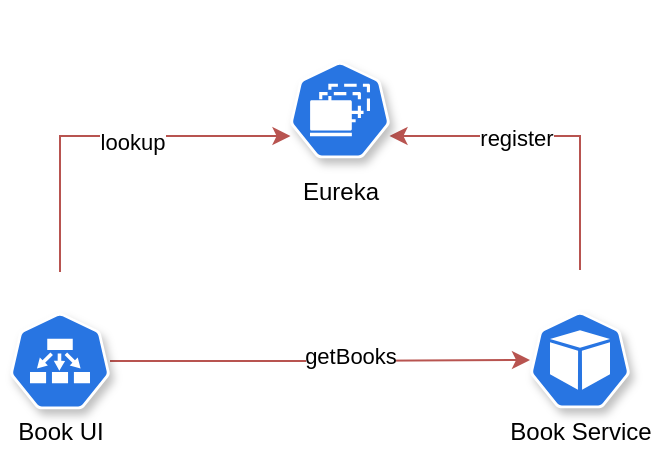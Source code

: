 <mxfile version="14.2.9" type="device"><diagram id="9ueXhn_LpcPxId2sZ9xX" name="Page-1"><mxGraphModel dx="1422" dy="762" grid="1" gridSize="10" guides="1" tooltips="1" connect="1" arrows="1" fold="1" page="1" pageScale="1" pageWidth="850" pageHeight="1100" math="0" shadow="0"><root><mxCell id="0"/><mxCell id="1" parent="0"/><mxCell id="5dMGo-wxAUMv-TppQWhl-3" style="edgeStyle=orthogonalEdgeStyle;rounded=0;orthogonalLoop=1;jettySize=auto;html=1;entryX=0.995;entryY=0.63;entryDx=0;entryDy=0;entryPerimeter=0;fillColor=#f8cecc;strokeColor=#b85450;" edge="1" parent="1" source="5dMGo-wxAUMv-TppQWhl-1" target="5dMGo-wxAUMv-TppQWhl-2"><mxGeometry relative="1" as="geometry"><Array as="points"><mxPoint x="545" y="103"/></Array></mxGeometry></mxCell><mxCell id="5dMGo-wxAUMv-TppQWhl-4" value="register" style="edgeLabel;html=1;align=center;verticalAlign=middle;resizable=0;points=[];" vertex="1" connectable="0" parent="5dMGo-wxAUMv-TppQWhl-3"><mxGeometry x="0.218" y="1" relative="1" as="geometry"><mxPoint as="offset"/></mxGeometry></mxCell><mxCell id="5dMGo-wxAUMv-TppQWhl-1" value="Book Service" style="html=1;dashed=0;whitespace=wrap;fillColor=#2875E2;strokeColor=#ffffff;points=[[0.005,0.63,0],[0.1,0.2,0],[0.9,0.2,0],[0.5,0,0],[0.995,0.63,0],[0.72,0.99,0],[0.5,1,0],[0.28,0.99,0]];shape=mxgraph.kubernetes.icon;prIcon=pod;verticalAlign=bottom;shadow=1;" vertex="1" parent="1"><mxGeometry x="520" y="170" width="50" height="90" as="geometry"/></mxCell><mxCell id="5dMGo-wxAUMv-TppQWhl-2" value="Eureka" style="html=1;dashed=0;whitespace=wrap;fillColor=#2875E2;strokeColor=#ffffff;points=[[0.005,0.63,0],[0.1,0.2,0],[0.9,0.2,0],[0.5,0,0],[0.995,0.63,0],[0.72,0.99,0],[0.5,1,0],[0.28,0.99,0]];shape=mxgraph.kubernetes.icon;prIcon=ds;verticalAlign=bottom;shadow=1;" vertex="1" parent="1"><mxGeometry x="400" y="40" width="50" height="100" as="geometry"/></mxCell><mxCell id="5dMGo-wxAUMv-TppQWhl-6" style="edgeStyle=orthogonalEdgeStyle;rounded=0;orthogonalLoop=1;jettySize=auto;html=1;entryX=0.005;entryY=0.63;entryDx=0;entryDy=0;entryPerimeter=0;fillColor=#f8cecc;strokeColor=#b85450;" edge="1" parent="1" source="5dMGo-wxAUMv-TppQWhl-5" target="5dMGo-wxAUMv-TppQWhl-2"><mxGeometry relative="1" as="geometry"><Array as="points"><mxPoint x="285" y="103"/></Array></mxGeometry></mxCell><mxCell id="5dMGo-wxAUMv-TppQWhl-7" value="lookup" style="edgeLabel;html=1;align=center;verticalAlign=middle;resizable=0;points=[];" vertex="1" connectable="0" parent="5dMGo-wxAUMv-TppQWhl-6"><mxGeometry x="0.135" y="-3" relative="1" as="geometry"><mxPoint as="offset"/></mxGeometry></mxCell><mxCell id="5dMGo-wxAUMv-TppQWhl-8" style="edgeStyle=orthogonalEdgeStyle;rounded=0;orthogonalLoop=1;jettySize=auto;html=1;fillColor=#f8cecc;strokeColor=#b85450;" edge="1" parent="1" source="5dMGo-wxAUMv-TppQWhl-5" target="5dMGo-wxAUMv-TppQWhl-1"><mxGeometry relative="1" as="geometry"/></mxCell><mxCell id="5dMGo-wxAUMv-TppQWhl-9" value="getBooks" style="edgeLabel;html=1;align=center;verticalAlign=middle;resizable=0;points=[];" vertex="1" connectable="0" parent="5dMGo-wxAUMv-TppQWhl-8"><mxGeometry x="0.145" y="2" relative="1" as="geometry"><mxPoint as="offset"/></mxGeometry></mxCell><mxCell id="5dMGo-wxAUMv-TppQWhl-5" value="Book UI" style="html=1;dashed=0;whitespace=wrap;fillColor=#2875E2;strokeColor=#ffffff;points=[[0.005,0.63,0],[0.1,0.2,0],[0.9,0.2,0],[0.5,0,0],[0.995,0.63,0],[0.72,0.99,0],[0.5,1,0],[0.28,0.99,0]];shape=mxgraph.kubernetes.icon;prIcon=ep;verticalAlign=bottom;shadow=1;sketch=0;" vertex="1" parent="1"><mxGeometry x="260" y="171" width="50" height="89" as="geometry"/></mxCell></root></mxGraphModel></diagram></mxfile>